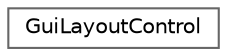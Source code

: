 digraph "Graphical Class Hierarchy"
{
 // LATEX_PDF_SIZE
  bgcolor="transparent";
  edge [fontname=Helvetica,fontsize=10,labelfontname=Helvetica,labelfontsize=10];
  node [fontname=Helvetica,fontsize=10,shape=box,height=0.2,width=0.4];
  rankdir="LR";
  Node0 [id="Node000000",label="GuiLayoutControl",height=0.2,width=0.4,color="grey40", fillcolor="white", style="filled",URL="$struct_gui_layout_control.html",tooltip=" "];
}
